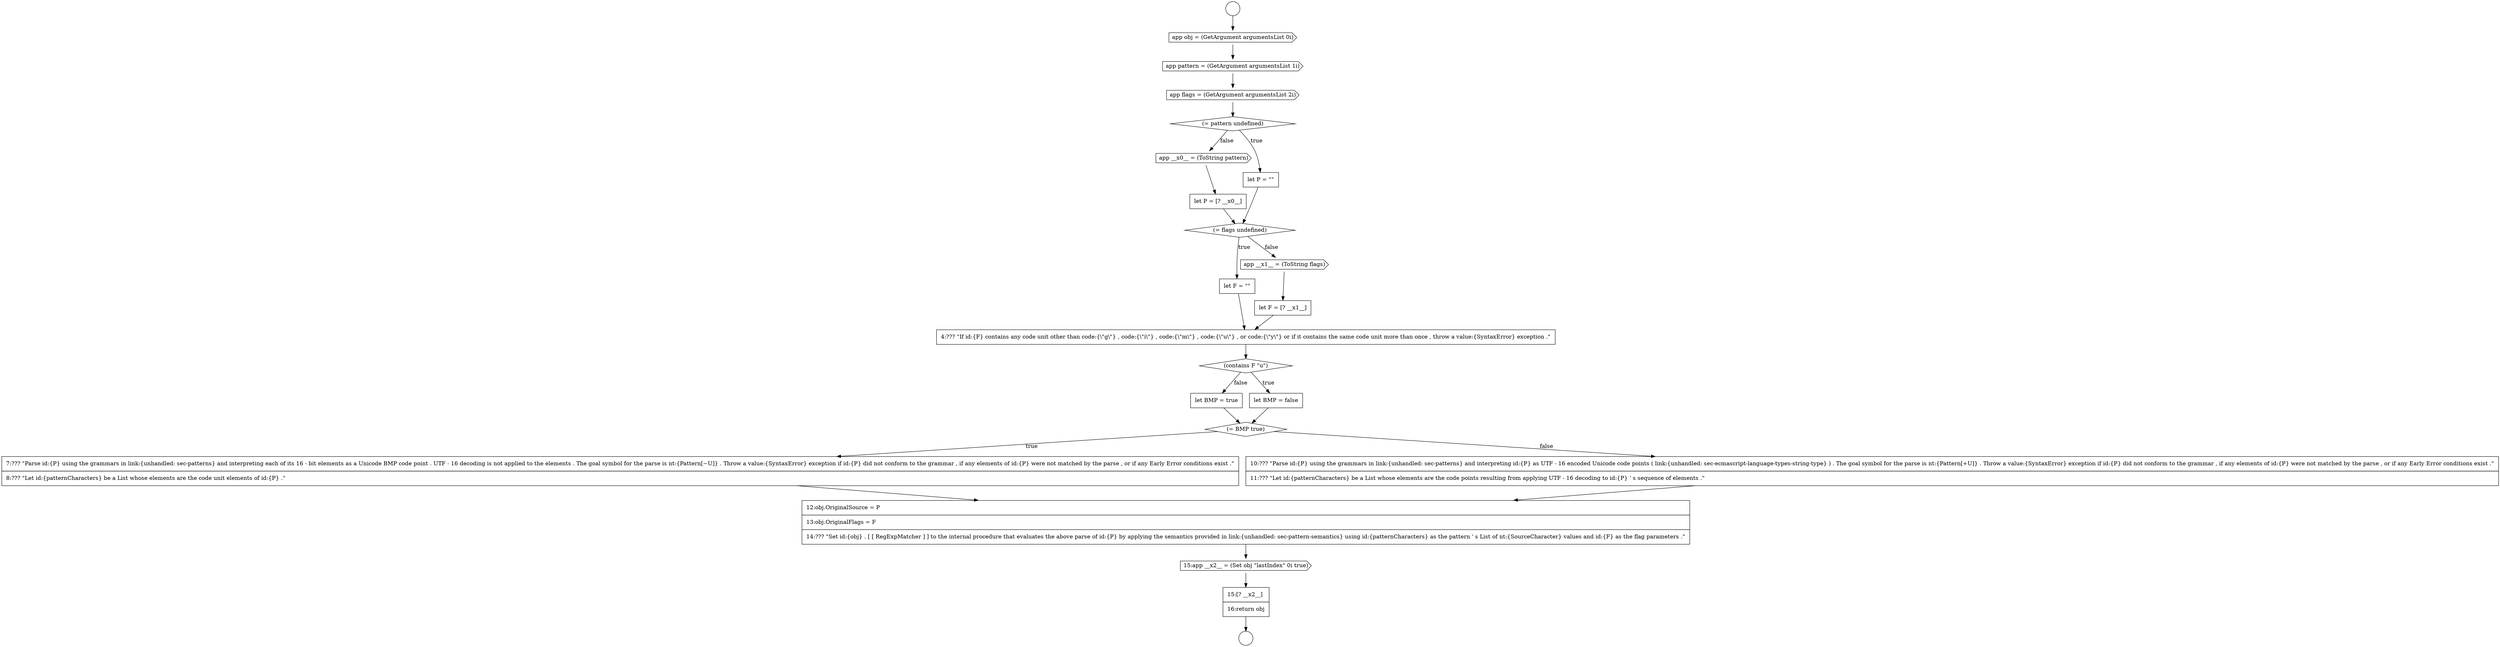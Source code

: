 digraph {
  node13095 [shape=cds, label=<<font color="black">app __x0__ = (ToString pattern)</font>> color="black" fillcolor="white" style=filled]
  node13098 [shape=none, margin=0, label=<<font color="black">
    <table border="0" cellborder="1" cellspacing="0" cellpadding="10">
      <tr><td align="left">let F = &quot;&quot;</td></tr>
    </table>
  </font>> color="black" fillcolor="white" style=filled]
  node13091 [shape=cds, label=<<font color="black">app pattern = (GetArgument argumentsList 1i)</font>> color="black" fillcolor="white" style=filled]
  node13102 [shape=diamond, label=<<font color="black">(contains F &quot;u&quot;)</font>> color="black" fillcolor="white" style=filled]
  node13106 [shape=none, margin=0, label=<<font color="black">
    <table border="0" cellborder="1" cellspacing="0" cellpadding="10">
      <tr><td align="left">7:??? &quot;Parse id:{P} using the grammars in link:{unhandled: sec-patterns} and interpreting each of its 16 - bit elements as a Unicode BMP code point . UTF - 16 decoding is not applied to the elements . The goal symbol for the parse is nt:{Pattern[~U]} . Throw a value:{SyntaxError} exception if id:{P} did not conform to the grammar , if any elements of id:{P} were not matched by the parse , or if any Early Error conditions exist .&quot;</td></tr>
      <tr><td align="left">8:??? &quot;Let id:{patternCharacters} be a List whose elements are the code unit elements of id:{P} .&quot;</td></tr>
    </table>
  </font>> color="black" fillcolor="white" style=filled]
  node13094 [shape=none, margin=0, label=<<font color="black">
    <table border="0" cellborder="1" cellspacing="0" cellpadding="10">
      <tr><td align="left">let P = &quot;&quot;</td></tr>
    </table>
  </font>> color="black" fillcolor="white" style=filled]
  node13099 [shape=cds, label=<<font color="black">app __x1__ = (ToString flags)</font>> color="black" fillcolor="white" style=filled]
  node13090 [shape=cds, label=<<font color="black">app obj = (GetArgument argumentsList 0i)</font>> color="black" fillcolor="white" style=filled]
  node13093 [shape=diamond, label=<<font color="black">(= pattern undefined)</font>> color="black" fillcolor="white" style=filled]
  node13100 [shape=none, margin=0, label=<<font color="black">
    <table border="0" cellborder="1" cellspacing="0" cellpadding="10">
      <tr><td align="left">let F = [? __x1__]</td></tr>
    </table>
  </font>> color="black" fillcolor="white" style=filled]
  node13108 [shape=none, margin=0, label=<<font color="black">
    <table border="0" cellborder="1" cellspacing="0" cellpadding="10">
      <tr><td align="left">12:obj.OriginalSource = P</td></tr>
      <tr><td align="left">13:obj.OriginalFlags = F</td></tr>
      <tr><td align="left">14:??? &quot;Set id:{obj} . [ [ RegExpMatcher ] ] to the internal procedure that evaluates the above parse of id:{P} by applying the semantics provided in link:{unhandled: sec-pattern-semantics} using id:{patternCharacters} as the pattern ' s List of nt:{SourceCharacter} values and id:{F} as the flag parameters .&quot;</td></tr>
    </table>
  </font>> color="black" fillcolor="white" style=filled]
  node13089 [shape=circle label=" " color="black" fillcolor="white" style=filled]
  node13097 [shape=diamond, label=<<font color="black">(= flags undefined)</font>> color="black" fillcolor="white" style=filled]
  node13096 [shape=none, margin=0, label=<<font color="black">
    <table border="0" cellborder="1" cellspacing="0" cellpadding="10">
      <tr><td align="left">let P = [? __x0__]</td></tr>
    </table>
  </font>> color="black" fillcolor="white" style=filled]
  node13101 [shape=none, margin=0, label=<<font color="black">
    <table border="0" cellborder="1" cellspacing="0" cellpadding="10">
      <tr><td align="left">4:??? &quot;If id:{F} contains any code unit other than code:{\&quot;g\&quot;} , code:{\&quot;i\&quot;} , code:{\&quot;m\&quot;} , code:{\&quot;u\&quot;} , or code:{\&quot;y\&quot;} or if it contains the same code unit more than once , throw a value:{SyntaxError} exception .&quot;</td></tr>
    </table>
  </font>> color="black" fillcolor="white" style=filled]
  node13092 [shape=cds, label=<<font color="black">app flags = (GetArgument argumentsList 2i)</font>> color="black" fillcolor="white" style=filled]
  node13107 [shape=none, margin=0, label=<<font color="black">
    <table border="0" cellborder="1" cellspacing="0" cellpadding="10">
      <tr><td align="left">10:??? &quot;Parse id:{P} using the grammars in link:{unhandled: sec-patterns} and interpreting id:{P} as UTF - 16 encoded Unicode code points ( link:{unhandled: sec-ecmascript-language-types-string-type} ) . The goal symbol for the parse is nt:{Pattern[+U]} . Throw a value:{SyntaxError} exception if id:{P} did not conform to the grammar , if any elements of id:{P} were not matched by the parse , or if any Early Error conditions exist .&quot;</td></tr>
      <tr><td align="left">11:??? &quot;Let id:{patternCharacters} be a List whose elements are the code points resulting from applying UTF - 16 decoding to id:{P} ' s sequence of elements .&quot;</td></tr>
    </table>
  </font>> color="black" fillcolor="white" style=filled]
  node13110 [shape=none, margin=0, label=<<font color="black">
    <table border="0" cellborder="1" cellspacing="0" cellpadding="10">
      <tr><td align="left">15:[? __x2__]</td></tr>
      <tr><td align="left">16:return obj</td></tr>
    </table>
  </font>> color="black" fillcolor="white" style=filled]
  node13088 [shape=circle label=" " color="black" fillcolor="white" style=filled]
  node13104 [shape=none, margin=0, label=<<font color="black">
    <table border="0" cellborder="1" cellspacing="0" cellpadding="10">
      <tr><td align="left">let BMP = true</td></tr>
    </table>
  </font>> color="black" fillcolor="white" style=filled]
  node13109 [shape=cds, label=<<font color="black">15:app __x2__ = (Set obj &quot;lastIndex&quot; 0i true)</font>> color="black" fillcolor="white" style=filled]
  node13103 [shape=none, margin=0, label=<<font color="black">
    <table border="0" cellborder="1" cellspacing="0" cellpadding="10">
      <tr><td align="left">let BMP = false</td></tr>
    </table>
  </font>> color="black" fillcolor="white" style=filled]
  node13105 [shape=diamond, label=<<font color="black">(= BMP true)</font>> color="black" fillcolor="white" style=filled]
  node13106 -> node13108 [ color="black"]
  node13095 -> node13096 [ color="black"]
  node13088 -> node13090 [ color="black"]
  node13104 -> node13105 [ color="black"]
  node13108 -> node13109 [ color="black"]
  node13099 -> node13100 [ color="black"]
  node13100 -> node13101 [ color="black"]
  node13101 -> node13102 [ color="black"]
  node13109 -> node13110 [ color="black"]
  node13110 -> node13089 [ color="black"]
  node13091 -> node13092 [ color="black"]
  node13097 -> node13098 [label=<<font color="black">true</font>> color="black"]
  node13097 -> node13099 [label=<<font color="black">false</font>> color="black"]
  node13094 -> node13097 [ color="black"]
  node13096 -> node13097 [ color="black"]
  node13092 -> node13093 [ color="black"]
  node13103 -> node13105 [ color="black"]
  node13093 -> node13094 [label=<<font color="black">true</font>> color="black"]
  node13093 -> node13095 [label=<<font color="black">false</font>> color="black"]
  node13107 -> node13108 [ color="black"]
  node13105 -> node13106 [label=<<font color="black">true</font>> color="black"]
  node13105 -> node13107 [label=<<font color="black">false</font>> color="black"]
  node13098 -> node13101 [ color="black"]
  node13102 -> node13103 [label=<<font color="black">true</font>> color="black"]
  node13102 -> node13104 [label=<<font color="black">false</font>> color="black"]
  node13090 -> node13091 [ color="black"]
}
